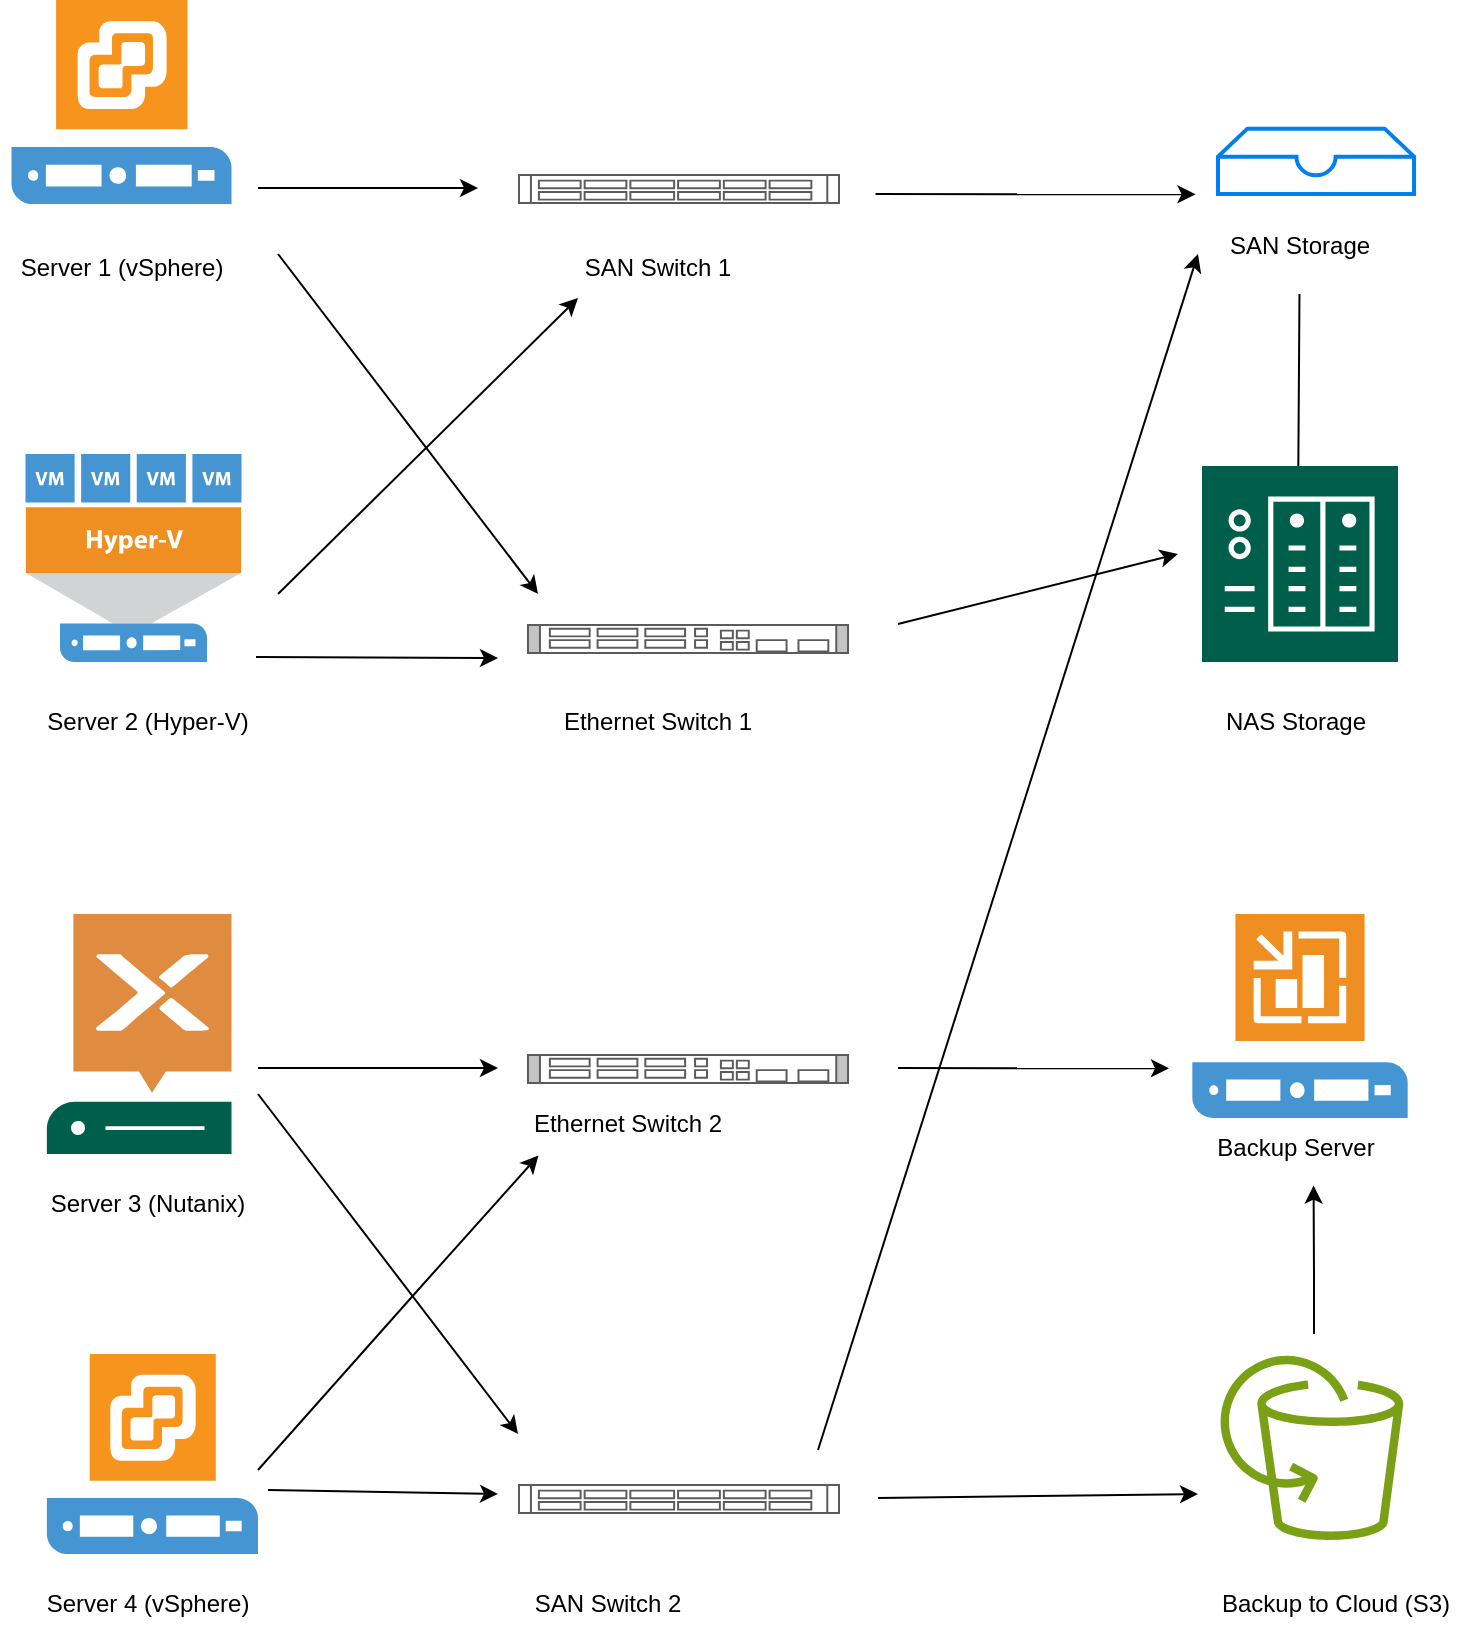 <mxfile version="24.6.0" type="github">
  <diagram name="Page-1" id="WsDnL3U2XvIw9-YJbdbP">
    <mxGraphModel dx="1904" dy="1125" grid="1" gridSize="10" guides="1" tooltips="1" connect="1" arrows="1" fold="1" page="1" pageScale="1" pageWidth="850" pageHeight="1100" math="0" shadow="0">
      <root>
        <mxCell id="0" />
        <mxCell id="1" parent="0" />
        <mxCell id="MeUHiYGSRh1xRkAT7kFK-1" value="" style="shadow=0;dashed=0;html=1;strokeColor=none;fillColor=#4495D1;labelPosition=center;verticalLabelPosition=bottom;verticalAlign=top;align=center;outlineConnect=0;shape=mxgraph.veeam.vsphere_server;" parent="1" vertex="1">
          <mxGeometry x="16.75" y="53" width="110" height="102" as="geometry" />
        </mxCell>
        <mxCell id="MeUHiYGSRh1xRkAT7kFK-2" value="" style="shape=mxgraph.rack.oracle.sun_datacenter_infiniband_switch_36;html=1;labelPosition=right;align=left;spacingLeft=15;shadow=0;fillColor=#ffffff;" parent="1" vertex="1">
          <mxGeometry x="270" y="140" width="161" height="15" as="geometry" />
        </mxCell>
        <mxCell id="MeUHiYGSRh1xRkAT7kFK-3" value="" style="shape=mxgraph.rack.oracle.sun_datacenter_infiniband_switch_36;html=1;labelPosition=right;align=left;spacingLeft=15;shadow=0;fillColor=#ffffff;" parent="1" vertex="1">
          <mxGeometry x="270" y="795" width="161" height="15" as="geometry" />
        </mxCell>
        <mxCell id="MeUHiYGSRh1xRkAT7kFK-6" value="" style="pointerEvents=1;shadow=0;dashed=0;html=1;strokeColor=none;fillColor=#4495D1;labelPosition=center;verticalLabelPosition=bottom;verticalAlign=top;align=center;outlineConnect=0;shape=mxgraph.veeam.hyper_v_host;" parent="1" vertex="1">
          <mxGeometry x="23.75" y="280" width="108" height="104" as="geometry" />
        </mxCell>
        <mxCell id="MeUHiYGSRh1xRkAT7kFK-7" value="" style="sketch=0;pointerEvents=1;shadow=0;dashed=0;html=1;strokeColor=none;fillColor=#005F4B;labelPosition=center;verticalLabelPosition=bottom;verticalAlign=top;align=center;outlineConnect=0;shape=mxgraph.veeam2.server_nutanix;" parent="1" vertex="1">
          <mxGeometry x="34.44" y="510" width="92.31" height="120" as="geometry" />
        </mxCell>
        <mxCell id="MeUHiYGSRh1xRkAT7kFK-8" value="" style="shadow=0;dashed=0;html=1;strokeColor=none;fillColor=#4495D1;labelPosition=center;verticalLabelPosition=bottom;verticalAlign=top;align=center;outlineConnect=0;shape=mxgraph.veeam.vsphere_server;" parent="1" vertex="1">
          <mxGeometry x="34.44" y="730" width="105.56" height="100" as="geometry" />
        </mxCell>
        <mxCell id="MeUHiYGSRh1xRkAT7kFK-9" value="" style="shadow=0;dashed=0;html=1;strokeColor=none;fillColor=#4495D1;labelPosition=center;verticalLabelPosition=bottom;verticalAlign=top;align=center;outlineConnect=0;shape=mxgraph.veeam.2d.veeam_backup_enterprise_manager_server;" parent="1" vertex="1">
          <mxGeometry x="607.17" y="510" width="107.67" height="102" as="geometry" />
        </mxCell>
        <mxCell id="MeUHiYGSRh1xRkAT7kFK-10" value="" style="sketch=0;outlineConnect=0;fontColor=#232F3E;gradientColor=none;fillColor=#7AA116;strokeColor=none;dashed=0;verticalLabelPosition=bottom;verticalAlign=top;align=center;html=1;fontSize=12;fontStyle=0;aspect=fixed;pointerEvents=1;shape=mxgraph.aws4.backup_aws_backup_support_for_amazon_s3;" parent="1" vertex="1">
          <mxGeometry x="620" y="730" width="93" height="93" as="geometry" />
        </mxCell>
        <mxCell id="MeUHiYGSRh1xRkAT7kFK-11" value="Backup to Cloud (S3)" style="text;strokeColor=none;align=center;fillColor=none;html=1;verticalAlign=middle;whiteSpace=wrap;rounded=0;" parent="1" vertex="1">
          <mxGeometry x="614.01" y="840" width="130" height="30" as="geometry" />
        </mxCell>
        <mxCell id="MeUHiYGSRh1xRkAT7kFK-12" value="Backup Server" style="text;strokeColor=none;align=center;fillColor=none;html=1;verticalAlign=middle;whiteSpace=wrap;rounded=0;" parent="1" vertex="1">
          <mxGeometry x="609.39" y="612" width="100" height="30" as="geometry" />
        </mxCell>
        <mxCell id="MeUHiYGSRh1xRkAT7kFK-14" value="Server 4 (vSphere)" style="text;strokeColor=none;align=center;fillColor=none;html=1;verticalAlign=middle;whiteSpace=wrap;rounded=0;" parent="1" vertex="1">
          <mxGeometry x="20.0" y="840" width="130" height="30" as="geometry" />
        </mxCell>
        <mxCell id="MeUHiYGSRh1xRkAT7kFK-15" value="Server 3 (Nutanix)" style="text;strokeColor=none;align=center;fillColor=none;html=1;verticalAlign=middle;whiteSpace=wrap;rounded=0;" parent="1" vertex="1">
          <mxGeometry x="25" y="640" width="120" height="30" as="geometry" />
        </mxCell>
        <mxCell id="MeUHiYGSRh1xRkAT7kFK-16" value="Server 2 (Hyper-V)" style="text;strokeColor=none;align=center;fillColor=none;html=1;verticalAlign=middle;whiteSpace=wrap;rounded=0;" parent="1" vertex="1">
          <mxGeometry x="30.0" y="399" width="110" height="30" as="geometry" />
        </mxCell>
        <mxCell id="MeUHiYGSRh1xRkAT7kFK-17" value="Server 1 (vSphere)" style="text;strokeColor=none;align=center;fillColor=none;html=1;verticalAlign=middle;whiteSpace=wrap;rounded=0;" parent="1" vertex="1">
          <mxGeometry x="11.75" y="172" width="120" height="30" as="geometry" />
        </mxCell>
        <mxCell id="MeUHiYGSRh1xRkAT7kFK-18" value="" style="edgeStyle=none;orthogonalLoop=1;jettySize=auto;html=1;rounded=0;" parent="1" edge="1">
          <mxGeometry width="80" relative="1" as="geometry">
            <mxPoint x="140" y="147" as="sourcePoint" />
            <mxPoint x="250" y="147" as="targetPoint" />
            <Array as="points" />
          </mxGeometry>
        </mxCell>
        <mxCell id="MeUHiYGSRh1xRkAT7kFK-19" value="" style="edgeStyle=none;orthogonalLoop=1;jettySize=auto;html=1;rounded=0;" parent="1" edge="1">
          <mxGeometry width="80" relative="1" as="geometry">
            <mxPoint x="139" y="381.5" as="sourcePoint" />
            <mxPoint x="260" y="382" as="targetPoint" />
            <Array as="points" />
          </mxGeometry>
        </mxCell>
        <mxCell id="MeUHiYGSRh1xRkAT7kFK-20" value="SAN Switch 1" style="text;strokeColor=none;align=center;fillColor=none;html=1;verticalAlign=middle;whiteSpace=wrap;rounded=0;" parent="1" vertex="1">
          <mxGeometry x="300" y="172" width="80" height="30" as="geometry" />
        </mxCell>
        <mxCell id="MeUHiYGSRh1xRkAT7kFK-21" value="SAN Switch 2" style="text;strokeColor=none;align=center;fillColor=none;html=1;verticalAlign=middle;whiteSpace=wrap;rounded=0;" parent="1" vertex="1">
          <mxGeometry x="274.5" y="840" width="80" height="30" as="geometry" />
        </mxCell>
        <mxCell id="MeUHiYGSRh1xRkAT7kFK-22" value="" style="shape=mxgraph.rack.cisco.cisco_catalyst_4928_10_gigabit_ethernet_switch;html=1;labelPosition=right;align=left;spacingLeft=15;dashed=0;shadow=0;fillColor=#ffffff;" parent="1" vertex="1">
          <mxGeometry x="274.5" y="365" width="161" height="15" as="geometry" />
        </mxCell>
        <mxCell id="MeUHiYGSRh1xRkAT7kFK-23" value="" style="shape=mxgraph.rack.cisco.cisco_catalyst_4928_10_gigabit_ethernet_switch;html=1;labelPosition=right;align=left;spacingLeft=15;dashed=0;shadow=0;fillColor=#ffffff;" parent="1" vertex="1">
          <mxGeometry x="274.5" y="580" width="161" height="15" as="geometry" />
        </mxCell>
        <mxCell id="MeUHiYGSRh1xRkAT7kFK-29" value="" style="edgeStyle=none;orthogonalLoop=1;jettySize=auto;html=1;rounded=0;" parent="1" edge="1">
          <mxGeometry width="80" relative="1" as="geometry">
            <mxPoint x="140" y="587" as="sourcePoint" />
            <mxPoint x="260" y="587" as="targetPoint" />
            <Array as="points" />
          </mxGeometry>
        </mxCell>
        <mxCell id="MeUHiYGSRh1xRkAT7kFK-30" value="" style="edgeStyle=none;orthogonalLoop=1;jettySize=auto;html=1;rounded=0;" parent="1" edge="1">
          <mxGeometry width="80" relative="1" as="geometry">
            <mxPoint x="145" y="798" as="sourcePoint" />
            <mxPoint x="260" y="800" as="targetPoint" />
            <Array as="points" />
          </mxGeometry>
        </mxCell>
        <mxCell id="MeUHiYGSRh1xRkAT7kFK-31" value="Ethernet Switch 1" style="text;strokeColor=none;align=center;fillColor=none;html=1;verticalAlign=middle;whiteSpace=wrap;rounded=0;" parent="1" vertex="1">
          <mxGeometry x="285" y="399" width="110" height="30" as="geometry" />
        </mxCell>
        <mxCell id="MeUHiYGSRh1xRkAT7kFK-33" value="Ethernet Switch 2" style="text;strokeColor=none;align=center;fillColor=none;html=1;verticalAlign=middle;whiteSpace=wrap;rounded=0;" parent="1" vertex="1">
          <mxGeometry x="270" y="600" width="110" height="30" as="geometry" />
        </mxCell>
        <mxCell id="MeUHiYGSRh1xRkAT7kFK-38" value="" style="html=1;verticalLabelPosition=bottom;align=center;labelBackgroundColor=#ffffff;verticalAlign=top;strokeWidth=2;strokeColor=#0080F0;shadow=0;dashed=0;shape=mxgraph.ios7.icons.storage;" parent="1" vertex="1">
          <mxGeometry x="620" y="117.33" width="98.02" height="32.67" as="geometry" />
        </mxCell>
        <mxCell id="MeUHiYGSRh1xRkAT7kFK-40" value="NAS Storage" style="text;strokeColor=none;align=center;fillColor=none;html=1;verticalAlign=middle;whiteSpace=wrap;rounded=0;" parent="1" vertex="1">
          <mxGeometry x="604.39" y="399" width="110" height="30" as="geometry" />
        </mxCell>
        <mxCell id="MeUHiYGSRh1xRkAT7kFK-41" value="SAN Storage" style="text;whiteSpace=wrap;html=1;" parent="1" vertex="1">
          <mxGeometry x="624.01" y="162" width="100" height="40" as="geometry" />
        </mxCell>
        <mxCell id="MeUHiYGSRh1xRkAT7kFK-42" value="" style="edgeStyle=none;orthogonalLoop=1;jettySize=auto;html=1;rounded=0;" parent="1" edge="1">
          <mxGeometry width="80" relative="1" as="geometry">
            <mxPoint x="448.75" y="150" as="sourcePoint" />
            <mxPoint x="608.75" y="150.16" as="targetPoint" />
            <Array as="points" />
          </mxGeometry>
        </mxCell>
        <mxCell id="MeUHiYGSRh1xRkAT7kFK-43" value="" style="edgeStyle=none;orthogonalLoop=1;jettySize=auto;html=1;rounded=0;" parent="1" edge="1">
          <mxGeometry width="80" relative="1" as="geometry">
            <mxPoint x="660.74" y="200" as="sourcePoint" />
            <mxPoint x="660.74" y="330" as="targetPoint" />
            <Array as="points">
              <mxPoint x="660" y="310" />
            </Array>
          </mxGeometry>
        </mxCell>
        <mxCell id="MeUHiYGSRh1xRkAT7kFK-47" value="" style="sketch=0;pointerEvents=1;shadow=0;dashed=0;html=1;strokeColor=none;fillColor=#005F4B;labelPosition=center;verticalLabelPosition=bottom;verticalAlign=top;align=center;outlineConnect=0;shape=mxgraph.veeam2.nas;" parent="1" vertex="1">
          <mxGeometry x="612" y="286" width="98" height="98" as="geometry" />
        </mxCell>
        <mxCell id="HMyhR12MlzMOrJjIoMPb-1" value="" style="edgeStyle=none;orthogonalLoop=1;jettySize=auto;html=1;rounded=0;" edge="1" parent="1">
          <mxGeometry width="80" relative="1" as="geometry">
            <mxPoint x="150" y="180" as="sourcePoint" />
            <mxPoint x="280" y="350" as="targetPoint" />
            <Array as="points" />
          </mxGeometry>
        </mxCell>
        <mxCell id="HMyhR12MlzMOrJjIoMPb-2" value="" style="edgeStyle=none;orthogonalLoop=1;jettySize=auto;html=1;rounded=0;entryX=0;entryY=1;entryDx=0;entryDy=0;" edge="1" parent="1" target="MeUHiYGSRh1xRkAT7kFK-20">
          <mxGeometry width="80" relative="1" as="geometry">
            <mxPoint x="150" y="350" as="sourcePoint" />
            <mxPoint x="280" y="220" as="targetPoint" />
            <Array as="points" />
          </mxGeometry>
        </mxCell>
        <mxCell id="HMyhR12MlzMOrJjIoMPb-3" value="" style="edgeStyle=none;orthogonalLoop=1;jettySize=auto;html=1;rounded=0;" edge="1" parent="1">
          <mxGeometry width="80" relative="1" as="geometry">
            <mxPoint x="460" y="365" as="sourcePoint" />
            <mxPoint x="600" y="330" as="targetPoint" />
            <Array as="points" />
          </mxGeometry>
        </mxCell>
        <mxCell id="HMyhR12MlzMOrJjIoMPb-4" value="" style="edgeStyle=none;orthogonalLoop=1;jettySize=auto;html=1;rounded=0;" edge="1" parent="1">
          <mxGeometry width="80" relative="1" as="geometry">
            <mxPoint x="140" y="600" as="sourcePoint" />
            <mxPoint x="270" y="770" as="targetPoint" />
            <Array as="points" />
          </mxGeometry>
        </mxCell>
        <mxCell id="HMyhR12MlzMOrJjIoMPb-5" value="" style="edgeStyle=none;orthogonalLoop=1;jettySize=auto;html=1;rounded=0;entryX=0.093;entryY=1.025;entryDx=0;entryDy=0;entryPerimeter=0;" edge="1" parent="1" target="MeUHiYGSRh1xRkAT7kFK-33">
          <mxGeometry width="80" relative="1" as="geometry">
            <mxPoint x="140" y="788" as="sourcePoint" />
            <mxPoint x="290" y="640" as="targetPoint" />
            <Array as="points">
              <mxPoint x="220" y="698" />
            </Array>
          </mxGeometry>
        </mxCell>
        <mxCell id="HMyhR12MlzMOrJjIoMPb-6" value="" style="edgeStyle=none;orthogonalLoop=1;jettySize=auto;html=1;rounded=0;" edge="1" parent="1">
          <mxGeometry width="80" relative="1" as="geometry">
            <mxPoint x="460" y="587" as="sourcePoint" />
            <mxPoint x="595.5" y="587.16" as="targetPoint" />
            <Array as="points" />
          </mxGeometry>
        </mxCell>
        <mxCell id="HMyhR12MlzMOrJjIoMPb-7" value="" style="edgeStyle=none;orthogonalLoop=1;jettySize=auto;html=1;rounded=0;" edge="1" parent="1">
          <mxGeometry width="80" relative="1" as="geometry">
            <mxPoint x="450" y="802" as="sourcePoint" />
            <mxPoint x="610" y="800" as="targetPoint" />
            <Array as="points" />
          </mxGeometry>
        </mxCell>
        <mxCell id="HMyhR12MlzMOrJjIoMPb-10" value="" style="edgeStyle=none;orthogonalLoop=1;jettySize=auto;html=1;rounded=0;entryX=0.584;entryY=1.125;entryDx=0;entryDy=0;entryPerimeter=0;" edge="1" parent="1" target="MeUHiYGSRh1xRkAT7kFK-12">
          <mxGeometry width="80" relative="1" as="geometry">
            <mxPoint x="668" y="720" as="sourcePoint" />
            <mxPoint x="734.01" y="680" as="targetPoint" />
            <Array as="points">
              <mxPoint x="668" y="690" />
            </Array>
          </mxGeometry>
        </mxCell>
        <mxCell id="HMyhR12MlzMOrJjIoMPb-11" value="" style="edgeStyle=none;orthogonalLoop=1;jettySize=auto;html=1;rounded=0;" edge="1" parent="1">
          <mxGeometry width="80" relative="1" as="geometry">
            <mxPoint x="420" y="778" as="sourcePoint" />
            <mxPoint x="610" y="180" as="targetPoint" />
            <Array as="points" />
          </mxGeometry>
        </mxCell>
      </root>
    </mxGraphModel>
  </diagram>
</mxfile>
